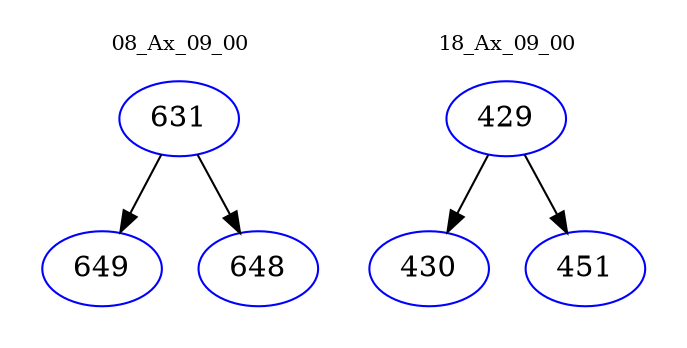 digraph{
subgraph cluster_0 {
color = white
label = "08_Ax_09_00";
fontsize=10;
T0_631 [label="631", color="blue"]
T0_631 -> T0_649 [color="black"]
T0_649 [label="649", color="blue"]
T0_631 -> T0_648 [color="black"]
T0_648 [label="648", color="blue"]
}
subgraph cluster_1 {
color = white
label = "18_Ax_09_00";
fontsize=10;
T1_429 [label="429", color="blue"]
T1_429 -> T1_430 [color="black"]
T1_430 [label="430", color="blue"]
T1_429 -> T1_451 [color="black"]
T1_451 [label="451", color="blue"]
}
}
